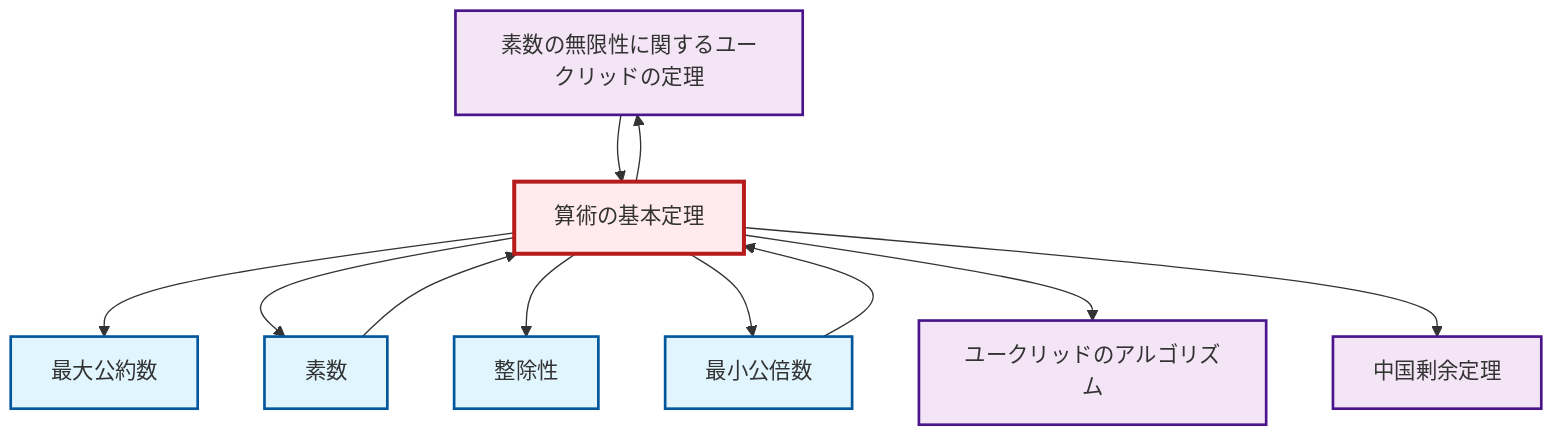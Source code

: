 graph TD
    classDef definition fill:#e1f5fe,stroke:#01579b,stroke-width:2px
    classDef theorem fill:#f3e5f5,stroke:#4a148c,stroke-width:2px
    classDef axiom fill:#fff3e0,stroke:#e65100,stroke-width:2px
    classDef example fill:#e8f5e9,stroke:#1b5e20,stroke-width:2px
    classDef current fill:#ffebee,stroke:#b71c1c,stroke-width:3px
    thm-euclid-infinitude-primes["素数の無限性に関するユークリッドの定理"]:::theorem
    thm-fundamental-arithmetic["算術の基本定理"]:::theorem
    thm-chinese-remainder["中国剰余定理"]:::theorem
    def-prime["素数"]:::definition
    def-gcd["最大公約数"]:::definition
    def-lcm["最小公倍数"]:::definition
    def-divisibility["整除性"]:::definition
    thm-euclidean-algorithm["ユークリッドのアルゴリズム"]:::theorem
    thm-fundamental-arithmetic --> def-gcd
    def-lcm --> thm-fundamental-arithmetic
    thm-euclid-infinitude-primes --> thm-fundamental-arithmetic
    thm-fundamental-arithmetic --> def-prime
    thm-fundamental-arithmetic --> def-divisibility
    def-prime --> thm-fundamental-arithmetic
    thm-fundamental-arithmetic --> def-lcm
    thm-fundamental-arithmetic --> thm-euclidean-algorithm
    thm-fundamental-arithmetic --> thm-chinese-remainder
    thm-fundamental-arithmetic --> thm-euclid-infinitude-primes
    class thm-fundamental-arithmetic current